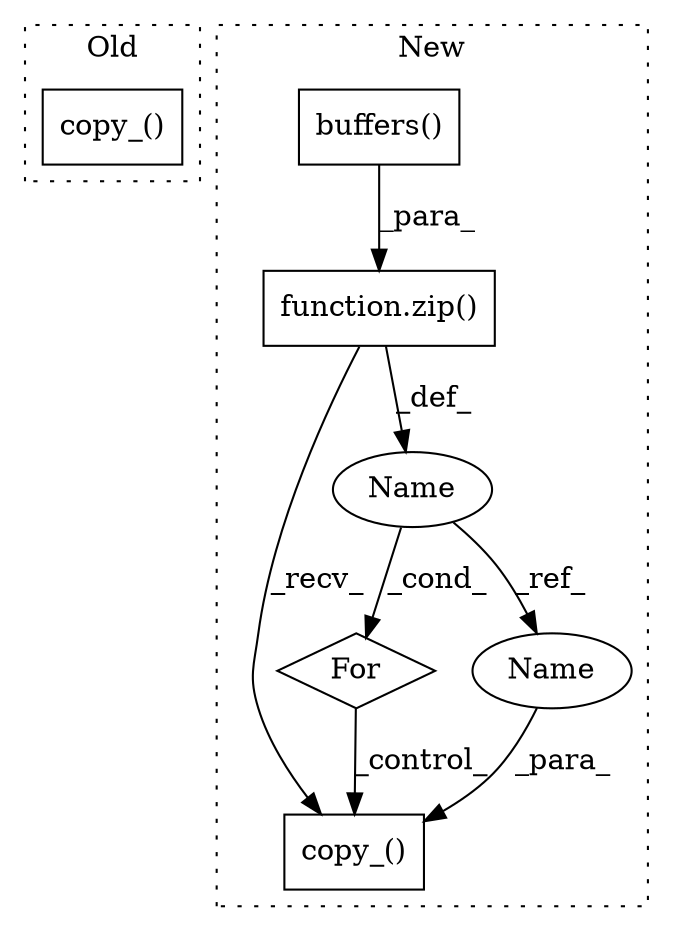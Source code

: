digraph G {
subgraph cluster0 {
1 [label="copy_()" a="75" s="1663,1722" l="33,1" shape="box"];
label = "Old";
style="dotted";
}
subgraph cluster1 {
2 [label="For" a="107" s="1734,1799" l="4,18" shape="diamond"];
3 [label="copy_()" a="75" s="1817,1830" l="12,1" shape="box"];
4 [label="Name" a="87" s="1745" l="1" shape="ellipse"];
5 [label="function.zip()" a="75" s="1750,1798" l="4,1" shape="box"];
6 [label="buffers()" a="75" s="1754" l="21" shape="box"];
7 [label="Name" a="87" s="1829" l="1" shape="ellipse"];
label = "New";
style="dotted";
}
2 -> 3 [label="_control_"];
4 -> 7 [label="_ref_"];
4 -> 2 [label="_cond_"];
5 -> 4 [label="_def_"];
5 -> 3 [label="_recv_"];
6 -> 5 [label="_para_"];
7 -> 3 [label="_para_"];
}